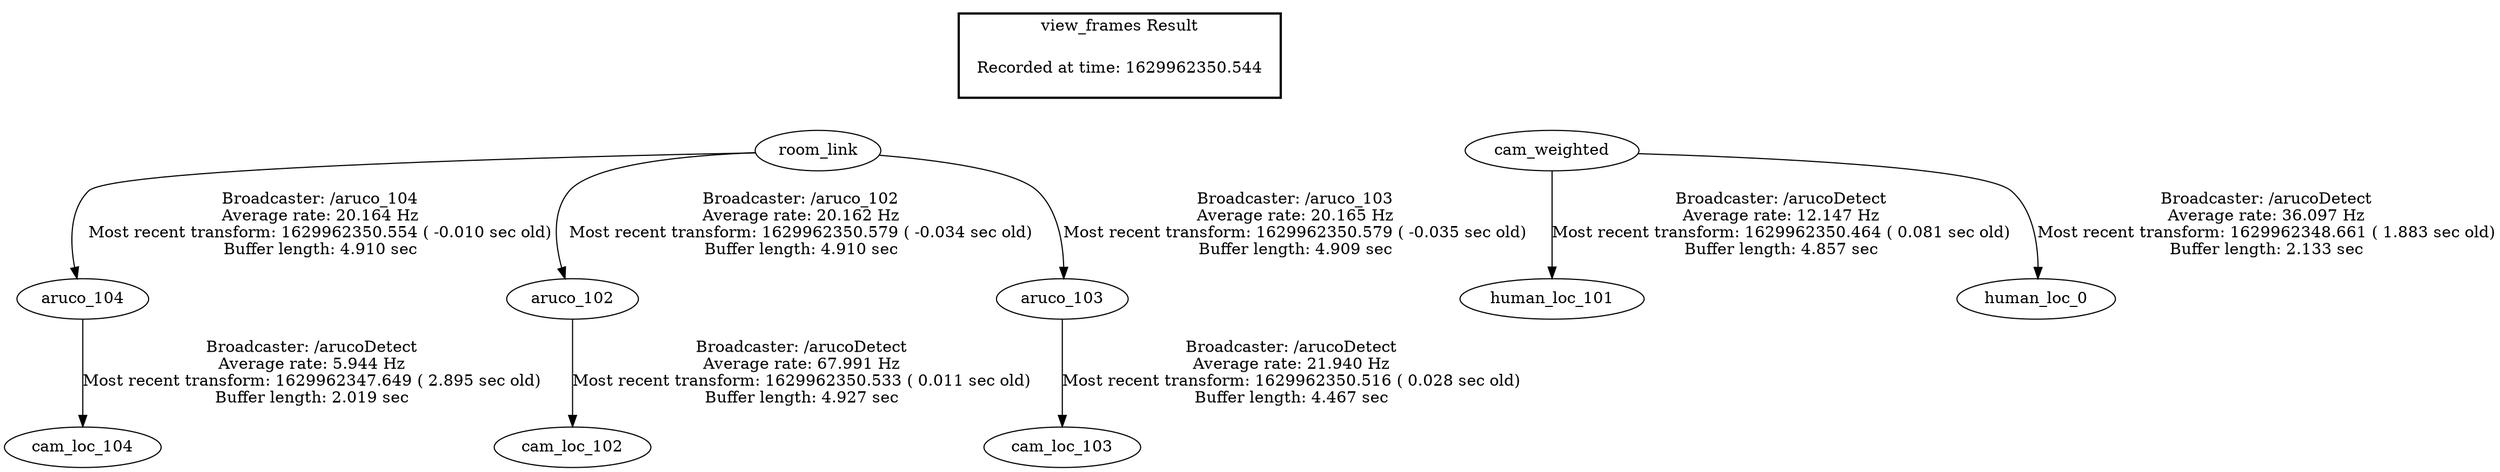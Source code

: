 digraph G {
"room_link" -> "aruco_104"[label="Broadcaster: /aruco_104\nAverage rate: 20.164 Hz\nMost recent transform: 1629962350.554 ( -0.010 sec old)\nBuffer length: 4.910 sec\n"];
"aruco_102" -> "cam_loc_102"[label="Broadcaster: /arucoDetect\nAverage rate: 67.991 Hz\nMost recent transform: 1629962350.533 ( 0.011 sec old)\nBuffer length: 4.927 sec\n"];
"room_link" -> "aruco_102"[label="Broadcaster: /aruco_102\nAverage rate: 20.162 Hz\nMost recent transform: 1629962350.579 ( -0.034 sec old)\nBuffer length: 4.910 sec\n"];
"cam_weighted" -> "human_loc_101"[label="Broadcaster: /arucoDetect\nAverage rate: 12.147 Hz\nMost recent transform: 1629962350.464 ( 0.081 sec old)\nBuffer length: 4.857 sec\n"];
"room_link" -> "aruco_103"[label="Broadcaster: /aruco_103\nAverage rate: 20.165 Hz\nMost recent transform: 1629962350.579 ( -0.035 sec old)\nBuffer length: 4.909 sec\n"];
"aruco_104" -> "cam_loc_104"[label="Broadcaster: /arucoDetect\nAverage rate: 5.944 Hz\nMost recent transform: 1629962347.649 ( 2.895 sec old)\nBuffer length: 2.019 sec\n"];
"aruco_103" -> "cam_loc_103"[label="Broadcaster: /arucoDetect\nAverage rate: 21.940 Hz\nMost recent transform: 1629962350.516 ( 0.028 sec old)\nBuffer length: 4.467 sec\n"];
"cam_weighted" -> "human_loc_0"[label="Broadcaster: /arucoDetect\nAverage rate: 36.097 Hz\nMost recent transform: 1629962348.661 ( 1.883 sec old)\nBuffer length: 2.133 sec\n"];
edge [style=invis];
 subgraph cluster_legend { style=bold; color=black; label ="view_frames Result";
"Recorded at time: 1629962350.544"[ shape=plaintext ] ;
 }->"room_link";
edge [style=invis];
 subgraph cluster_legend { style=bold; color=black; label ="view_frames Result";
"Recorded at time: 1629962350.544"[ shape=plaintext ] ;
 }->"cam_weighted";
}